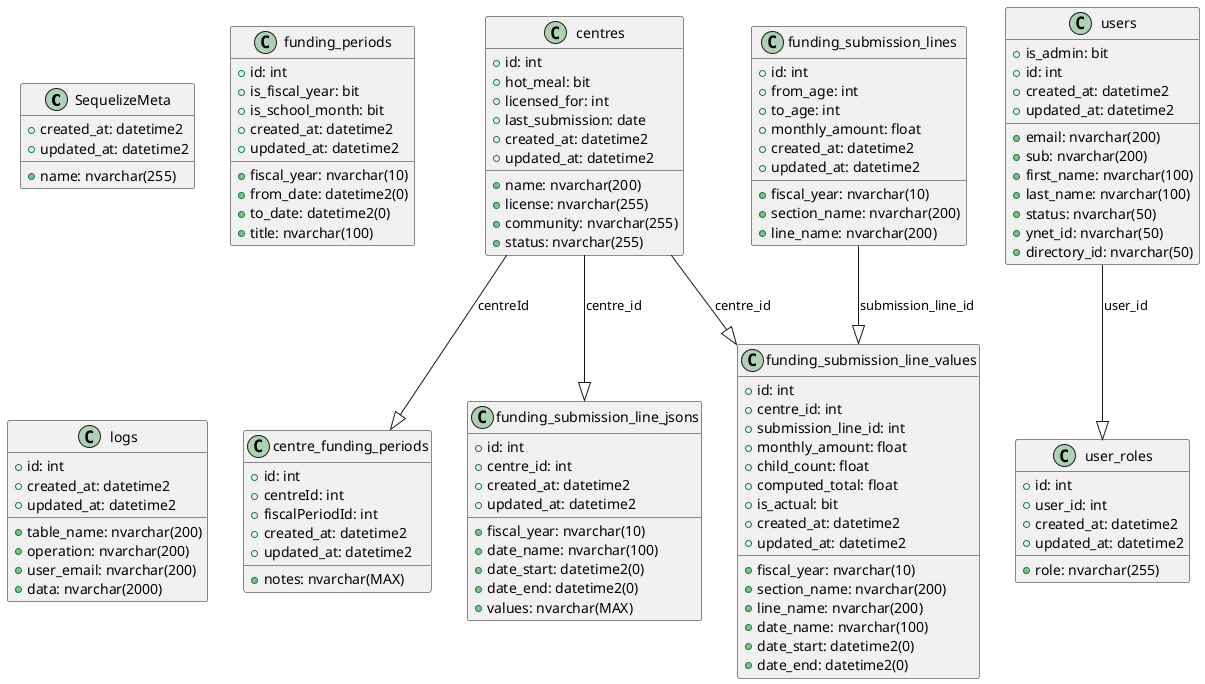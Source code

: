@startuml

class "SequelizeMeta" {
  +name: nvarchar(255)
  +created_at: datetime2
  +updated_at: datetime2
}

class "centres" {
  +id: int
  +name: nvarchar(200)
  +license: nvarchar(255)
  +community: nvarchar(255)
  +status: nvarchar(255)
  +hot_meal: bit
  +licensed_for: int
  +last_submission: date
  +created_at: datetime2
  +updated_at: datetime2
}

class "funding_periods" {
  +id: int
  +fiscal_year: nvarchar(10)
  +from_date: datetime2(0)
  +to_date: datetime2(0)
  +title: nvarchar(100)
  +is_fiscal_year: bit
  +is_school_month: bit
  +created_at: datetime2
  +updated_at: datetime2
}

class "funding_submission_lines" {
  +id: int
  +fiscal_year: nvarchar(10)
  +section_name: nvarchar(200)
  +line_name: nvarchar(200)
  +from_age: int
  +to_age: int
  +monthly_amount: float
  +created_at: datetime2
  +updated_at: datetime2
}

class "logs" {
  +id: int
  +table_name: nvarchar(200)
  +operation: nvarchar(200)
  +user_email: nvarchar(200)
  +data: nvarchar(2000)
  +created_at: datetime2
  +updated_at: datetime2
}

class "users" {
  +email: nvarchar(200)
  +sub: nvarchar(200)
  +first_name: nvarchar(100)
  +last_name: nvarchar(100)
  +status: nvarchar(50)
  +is_admin: bit
  +ynet_id: nvarchar(50)
  +directory_id: nvarchar(50)
  +id: int
  +created_at: datetime2
  +updated_at: datetime2
}

class "centre_funding_periods" {
  +id: int
  +centreId: int
  +fiscalPeriodId: int
  +notes: nvarchar(MAX)
  +created_at: datetime2
  +updated_at: datetime2
}

class "funding_submission_line_jsons" {
  +id: int
  +centre_id: int
  +fiscal_year: nvarchar(10)
  +date_name: nvarchar(100)
  +date_start: datetime2(0)
  +date_end: datetime2(0)
  +values: nvarchar(MAX)
  +created_at: datetime2
  +updated_at: datetime2
}

class "funding_submission_line_values" {
  +id: int
  +centre_id: int
  +submission_line_id: int
  +fiscal_year: nvarchar(10)
  +section_name: nvarchar(200)
  +line_name: nvarchar(200)
  +monthly_amount: float
  +date_name: nvarchar(100)
  +date_start: datetime2(0)
  +date_end: datetime2(0)
  +child_count: float
  +computed_total: float
  +is_actual: bit
  +created_at: datetime2
  +updated_at: datetime2
}

class "user_roles" {
  +role: nvarchar(255)
  +id: int
  +user_id: int
  +created_at: datetime2
  +updated_at: datetime2
}

"centres" --|> "centre_funding_periods" : centreId
"centres" --|> "funding_submission_line_jsons" : centre_id
"centres" --|> "funding_submission_line_values" : centre_id
"funding_submission_lines" --|> "funding_submission_line_values" : submission_line_id
"users" --|> "user_roles" : user_id

@enduml
